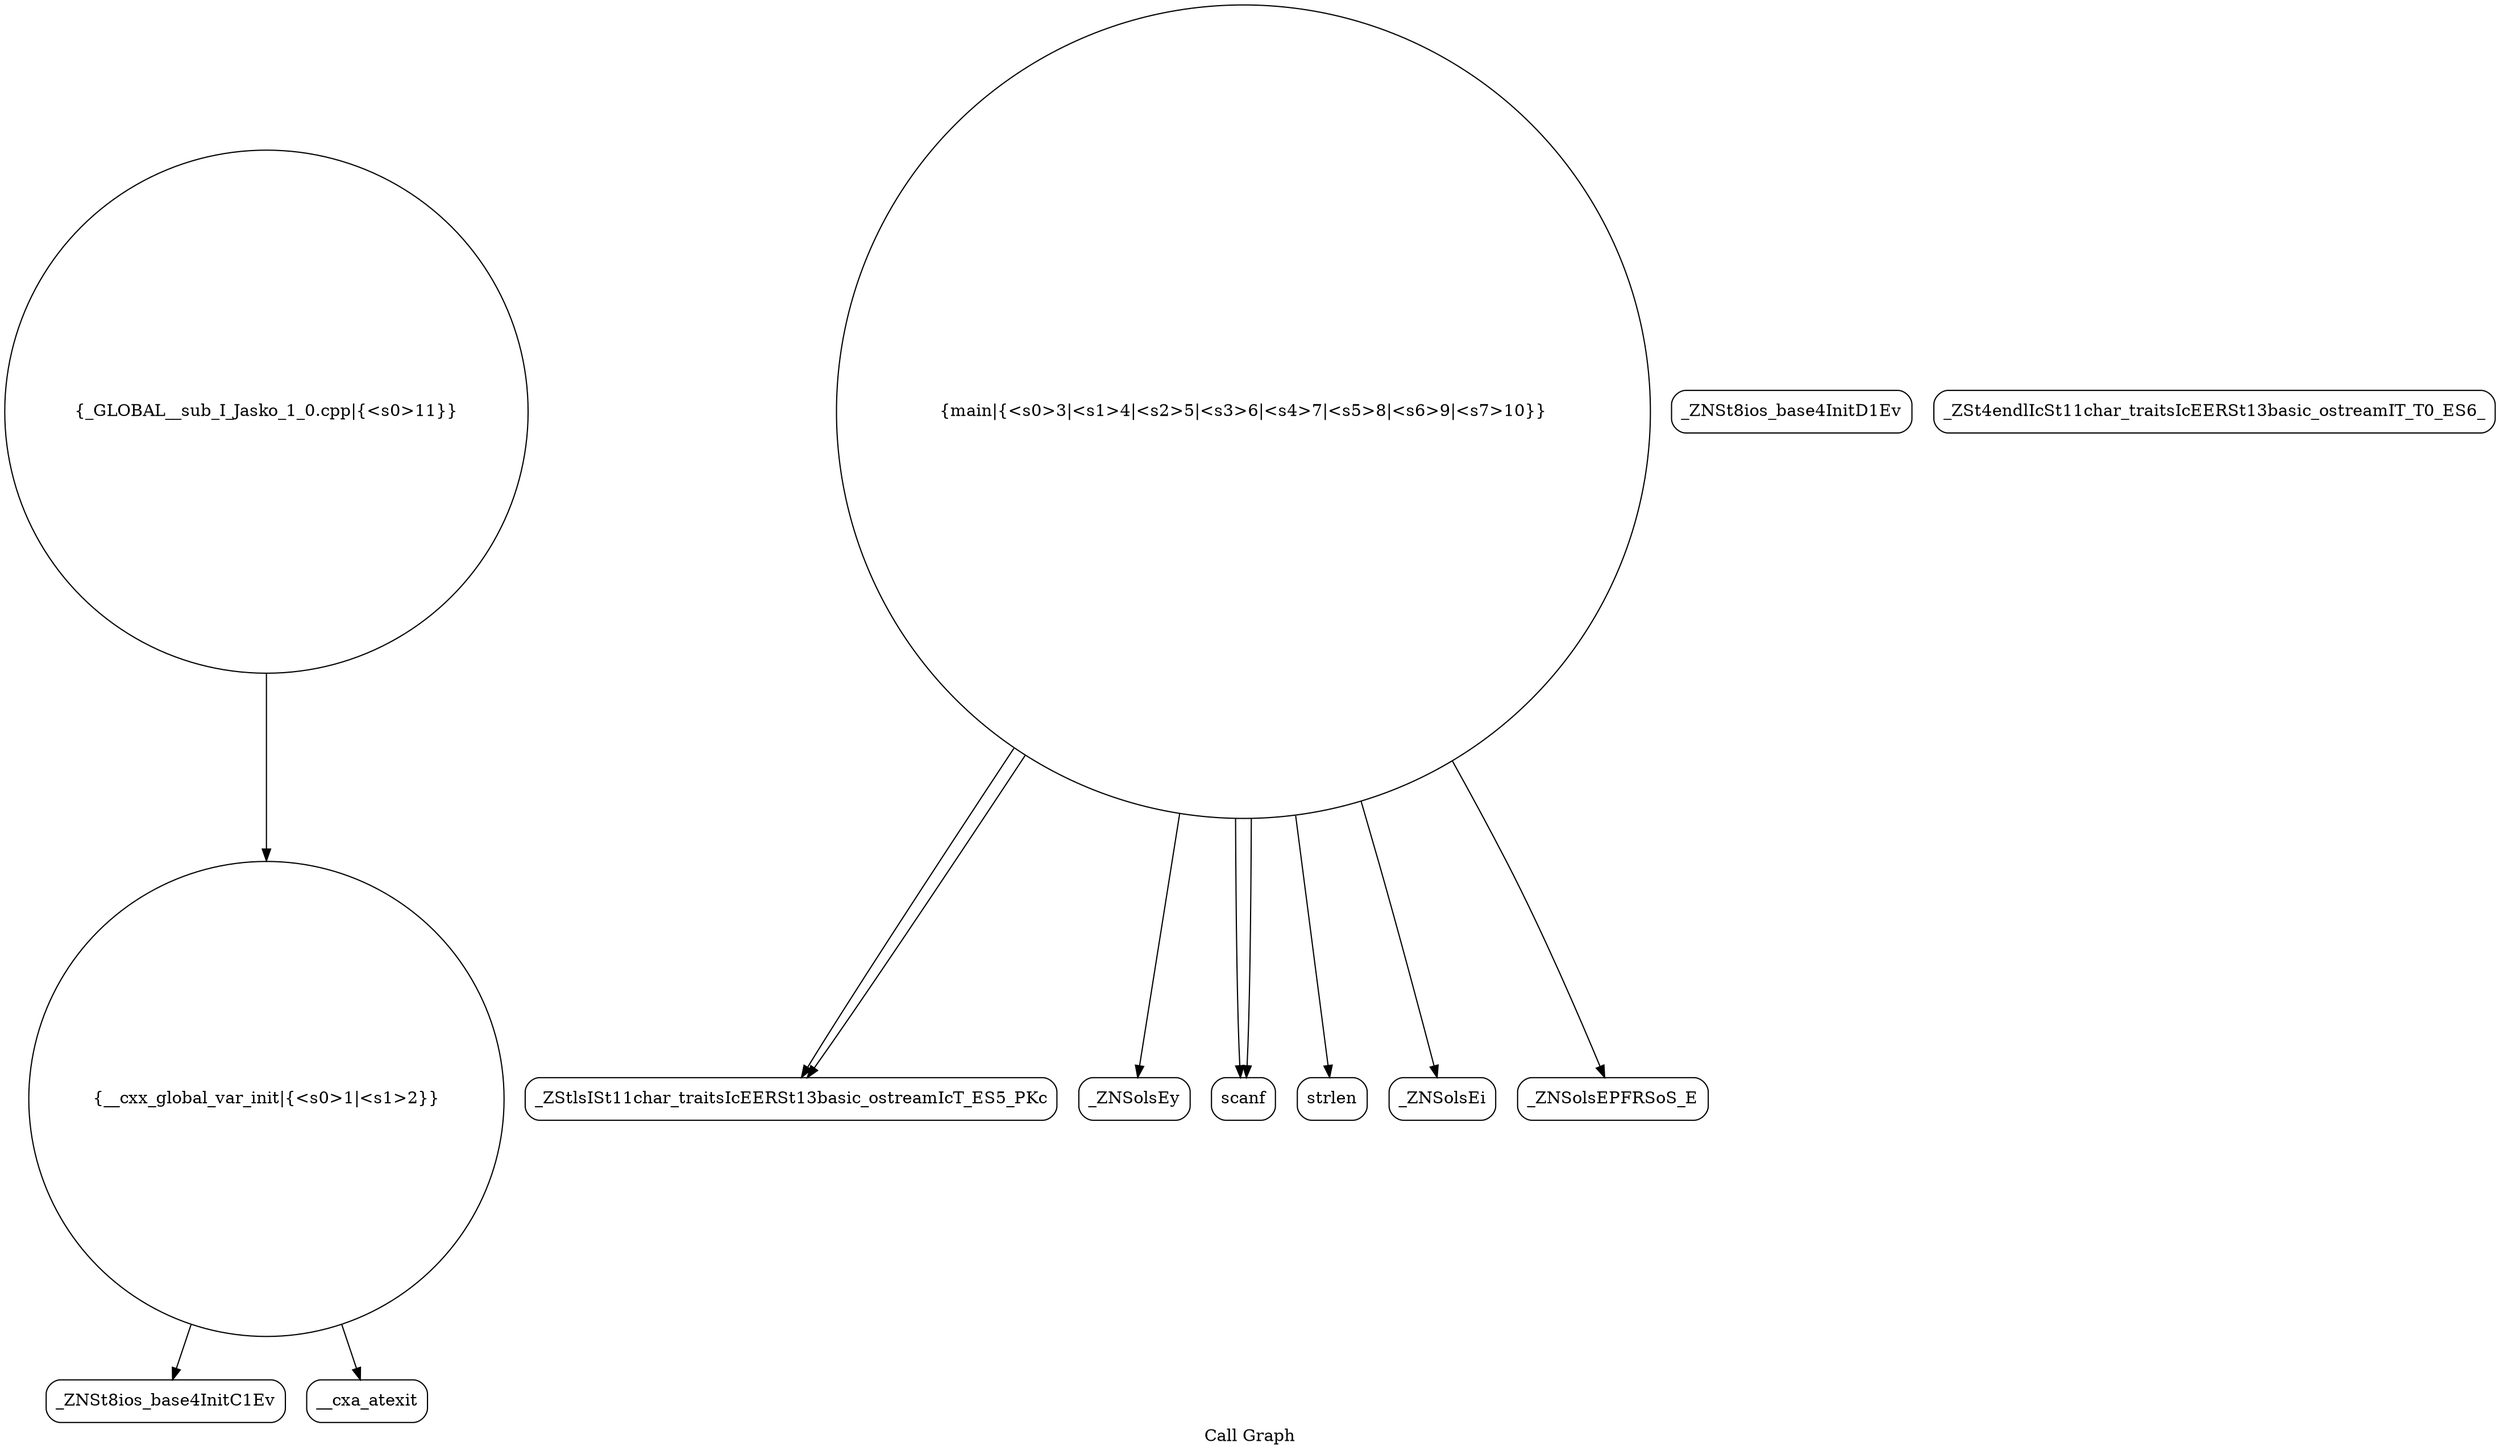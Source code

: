 digraph "Call Graph" {
	label="Call Graph";

	Node0x557255057310 [shape=record,shape=circle,label="{__cxx_global_var_init|{<s0>1|<s1>2}}"];
	Node0x557255057310:s0 -> Node0x5572550577a0[color=black];
	Node0x557255057310:s1 -> Node0x5572550578a0[color=black];
	Node0x557255057aa0 [shape=record,shape=Mrecord,label="{_ZStlsISt11char_traitsIcEERSt13basic_ostreamIcT_ES5_PKc}"];
	Node0x557255057820 [shape=record,shape=Mrecord,label="{_ZNSt8ios_base4InitD1Ev}"];
	Node0x557255057ba0 [shape=record,shape=Mrecord,label="{_ZNSolsEy}"];
	Node0x557255057920 [shape=record,shape=circle,label="{main|{<s0>3|<s1>4|<s2>5|<s3>6|<s4>7|<s5>8|<s6>9|<s7>10}}"];
	Node0x557255057920:s0 -> Node0x5572550579a0[color=black];
	Node0x557255057920:s1 -> Node0x5572550579a0[color=black];
	Node0x557255057920:s2 -> Node0x557255057a20[color=black];
	Node0x557255057920:s3 -> Node0x557255057aa0[color=black];
	Node0x557255057920:s4 -> Node0x557255057b20[color=black];
	Node0x557255057920:s5 -> Node0x557255057aa0[color=black];
	Node0x557255057920:s6 -> Node0x557255057ba0[color=black];
	Node0x557255057920:s7 -> Node0x557255057c20[color=black];
	Node0x557255057ca0 [shape=record,shape=Mrecord,label="{_ZSt4endlIcSt11char_traitsIcEERSt13basic_ostreamIT_T0_ES6_}"];
	Node0x557255057a20 [shape=record,shape=Mrecord,label="{strlen}"];
	Node0x5572550577a0 [shape=record,shape=Mrecord,label="{_ZNSt8ios_base4InitC1Ev}"];
	Node0x557255057b20 [shape=record,shape=Mrecord,label="{_ZNSolsEi}"];
	Node0x5572550578a0 [shape=record,shape=Mrecord,label="{__cxa_atexit}"];
	Node0x557255057c20 [shape=record,shape=Mrecord,label="{_ZNSolsEPFRSoS_E}"];
	Node0x5572550579a0 [shape=record,shape=Mrecord,label="{scanf}"];
	Node0x557255057d20 [shape=record,shape=circle,label="{_GLOBAL__sub_I_Jasko_1_0.cpp|{<s0>11}}"];
	Node0x557255057d20:s0 -> Node0x557255057310[color=black];
}
